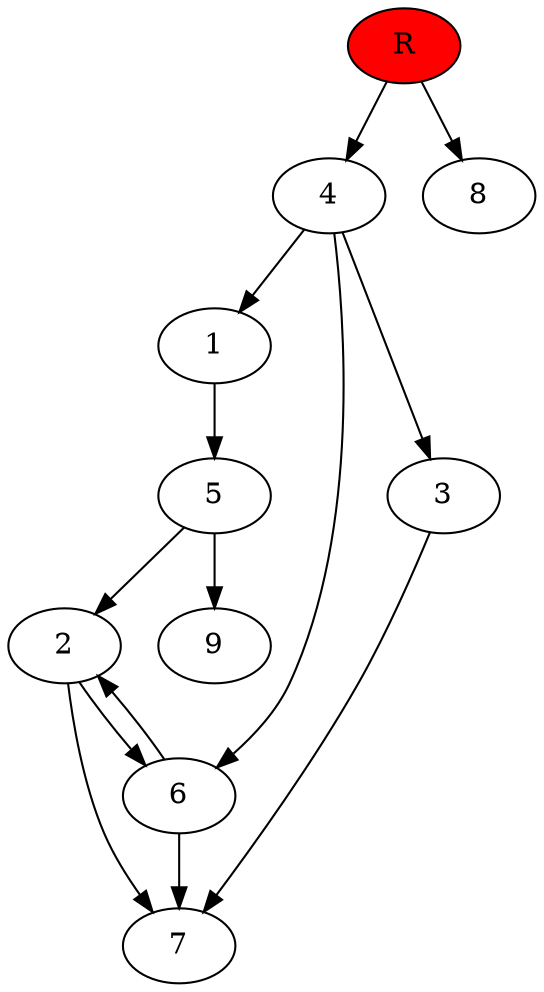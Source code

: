 digraph prb15013 {
	1
	2
	3
	4
	5
	6
	7
	8
	R [fillcolor="#ff0000" style=filled]
	1 -> 5
	2 -> 6
	2 -> 7
	3 -> 7
	4 -> 1
	4 -> 3
	4 -> 6
	5 -> 2
	5 -> 9
	6 -> 2
	6 -> 7
	R -> 4
	R -> 8
}
